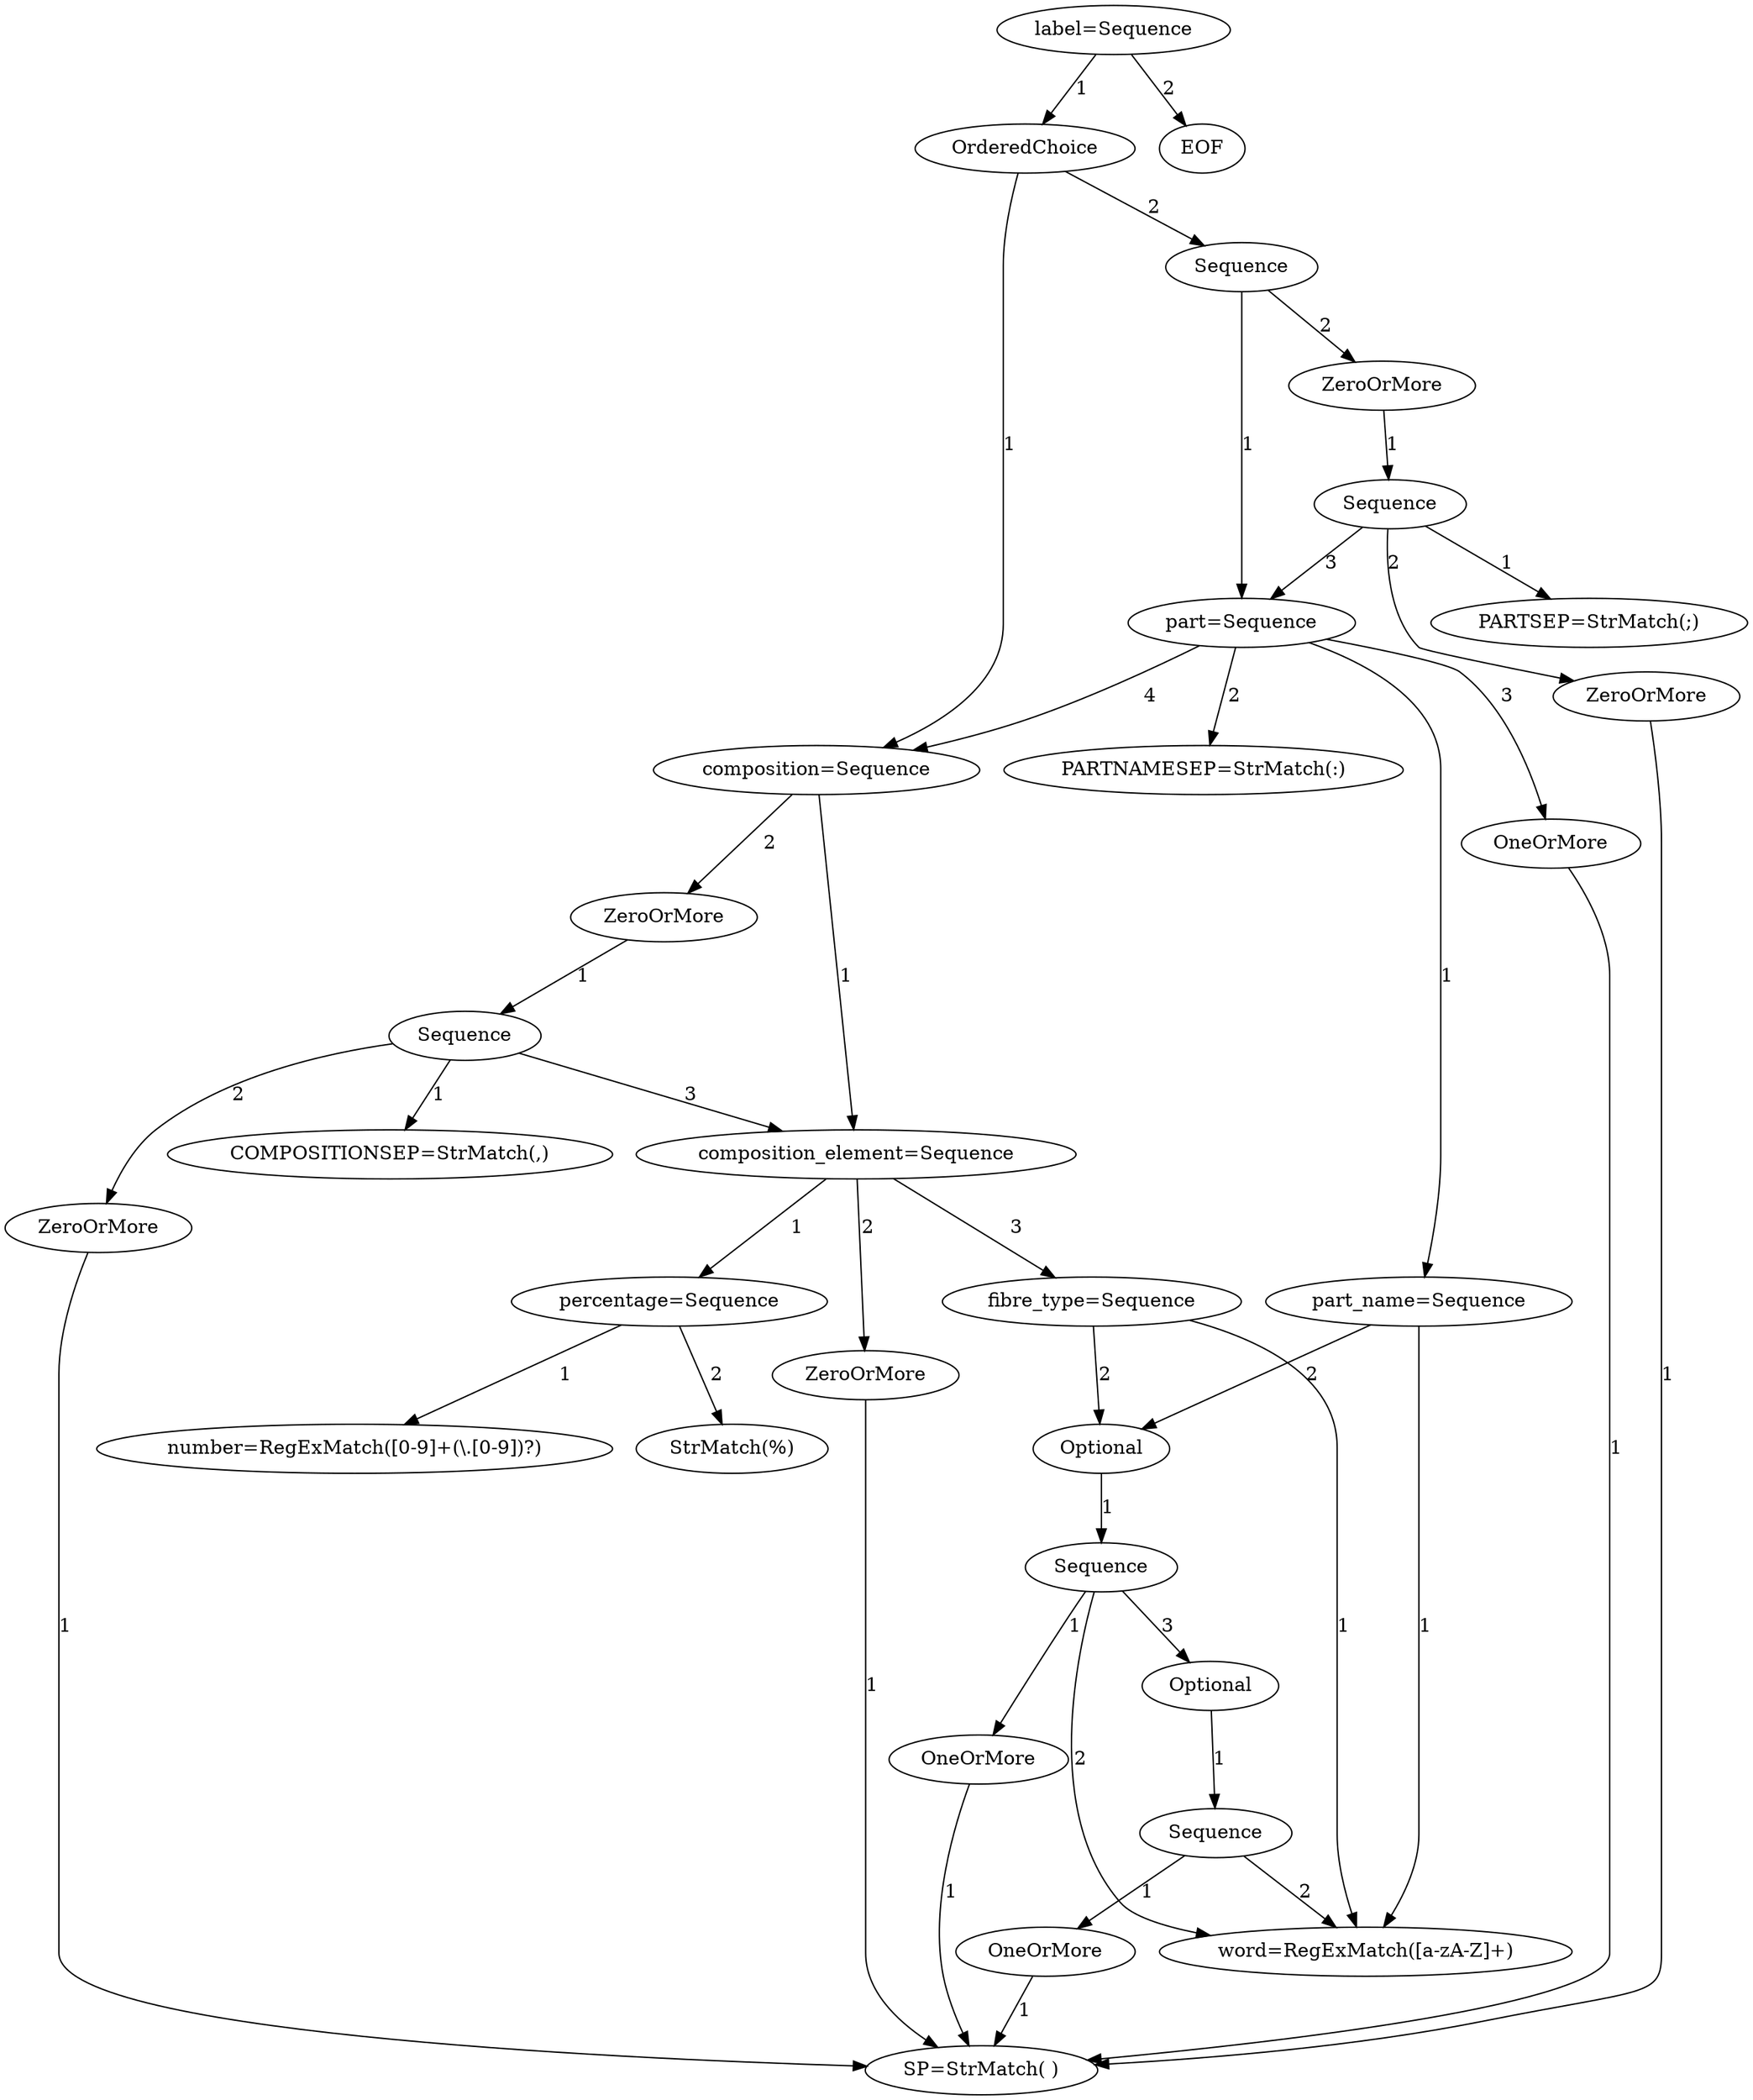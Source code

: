 digraph arpeggio_graph {
4348309904 [label="label=Sequence"];
4348309904->4348309072 [label="1"]

4348309072 [label="OrderedChoice"];
4348309072->4348348304 [label="1"]

4348348304 [label="composition=Sequence"];
4348348304->4348347664 [label="1"]

4348347664 [label="composition_element=Sequence"];
4348347664->4348350928 [label="1"]

4348350928 [label="percentage=Sequence"];
4348350928->4348359632 [label="1"]

4348359632 [label="number=RegExMatch([0-9]+(\\.[0-9])?)"];
4348350928->4348350288 [label="2"]

4348350288 [label="StrMatch(%)"];
4348347664->4348349264 [label="2"]

4348349264 [label="ZeroOrMore"];
4348349264->4348360720 [label="1"]

4348360720 [label="SP=StrMatch( )"];
4348347664->4348309712 [label="3"]

4348309712 [label="fibre_type=Sequence"];
4348309712->4348357968 [label="1"]

4348357968 [label="word=RegExMatch([a-zA-Z]+)"];
4348309712->4348357072 [label="2"]

4348357072 [label="Optional"];
4348357072->4348356880 [label="1"]

4348356880 [label="Sequence"];
4348356880->4348354320 [label="1"]

4348354320 [label="OneOrMore"];
4348354320->4348360720 [label="1"]

4348356880->4348357968 [label="2"]

4348356880->4348356624 [label="3"]

4348356624 [label="Optional"];
4348356624->4348356368 [label="1"]

4348356368 [label="Sequence"];
4348356368->4348355728 [label="1"]

4348355728 [label="OneOrMore"];
4348355728->4348360720 [label="1"]

4348356368->4348357968 [label="2"]

4348348304->4348348112 [label="2"]

4348348112 [label="ZeroOrMore"];
4348348112->4348347856 [label="1"]

4348347856 [label="Sequence"];
4348347856->4348346960 [label="1"]

4348346960 [label="COMPOSITIONSEP=StrMatch(,)"];
4348347856->4348347408 [label="2"]

4348347408 [label="ZeroOrMore"];
4348347408->4348360720 [label="1"]

4348347856->4348347664 [label="3"]

4348309072->4348309008 [label="2"]

4348309008 [label="Sequence"];
4348309008->4348312464 [label="1"]

4348312464 [label="part=Sequence"];
4348312464->4348360976 [label="1"]

4348360976 [label="part_name=Sequence"];
4348360976->4348357968 [label="1"]

4348360976->4348357072 [label="2"]

4348312464->4348312976 [label="2"]

4348312976 [label="PARTNAMESEP=StrMatch(:)"];
4348312464->4348309840 [label="3"]

4348309840 [label="OneOrMore"];
4348309840->4348360720 [label="1"]

4348312464->4348348304 [label="4"]

4348309008->4348308688 [label="2"]

4348308688 [label="ZeroOrMore"];
4348308688->4348308368 [label="1"]

4348308368 [label="Sequence"];
4348308368->4348310288 [label="1"]

4348310288 [label="PARTSEP=StrMatch(;)"];
4348308368->4348307728 [label="2"]

4348307728 [label="ZeroOrMore"];
4348307728->4348360720 [label="1"]

4348308368->4348312464 [label="3"]

4348309904->4348302928 [label="2"]

4348302928 [label="EOF"];
}